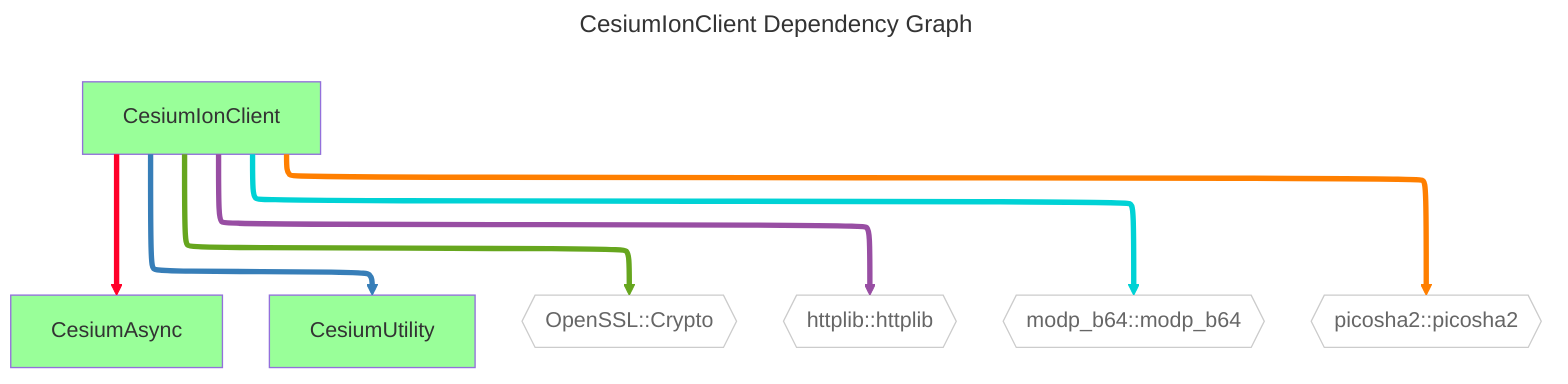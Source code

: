 ---
config:
  layout: elk
title: CesiumIonClient Dependency Graph
---
graph TD
  classDef dependencyNode fill:#fff,stroke:#ccc,color:#666
  classDef libraryNode fill:#9f9
  CesiumIonClient[CesiumIonClient] --> CesiumAsync[CesiumAsync]
  CesiumIonClient[CesiumIonClient] --> CesiumUtility[CesiumUtility]
  CesiumIonClient[CesiumIonClient] --> OpenSSL_Crypto{{OpenSSL::Crypto}}
  CesiumIonClient[CesiumIonClient] --> httplib_httplib{{httplib::httplib}}
  CesiumIonClient[CesiumIonClient] --> modp_b64_modp_b64{{modp_b64::modp_b64}}
  CesiumIonClient[CesiumIonClient] --> picosha2_picosha2{{picosha2::picosha2}}
  class OpenSSL_Crypto,httplib_httplib,modp_b64_modp_b64,picosha2_picosha2 dependencyNode
  class CesiumAsync,CesiumUtility,CesiumIonClient libraryNode
  linkStyle 0 stroke:#ff0029,stroke-width:4px
  linkStyle 1 stroke:#377eb8,stroke-width:4px
  linkStyle 2 stroke:#66a61e,stroke-width:4px
  linkStyle 3 stroke:#984ea3,stroke-width:4px
  linkStyle 4 stroke:#00d2d5,stroke-width:4px
  linkStyle 5 stroke:#ff7f00,stroke-width:4px
